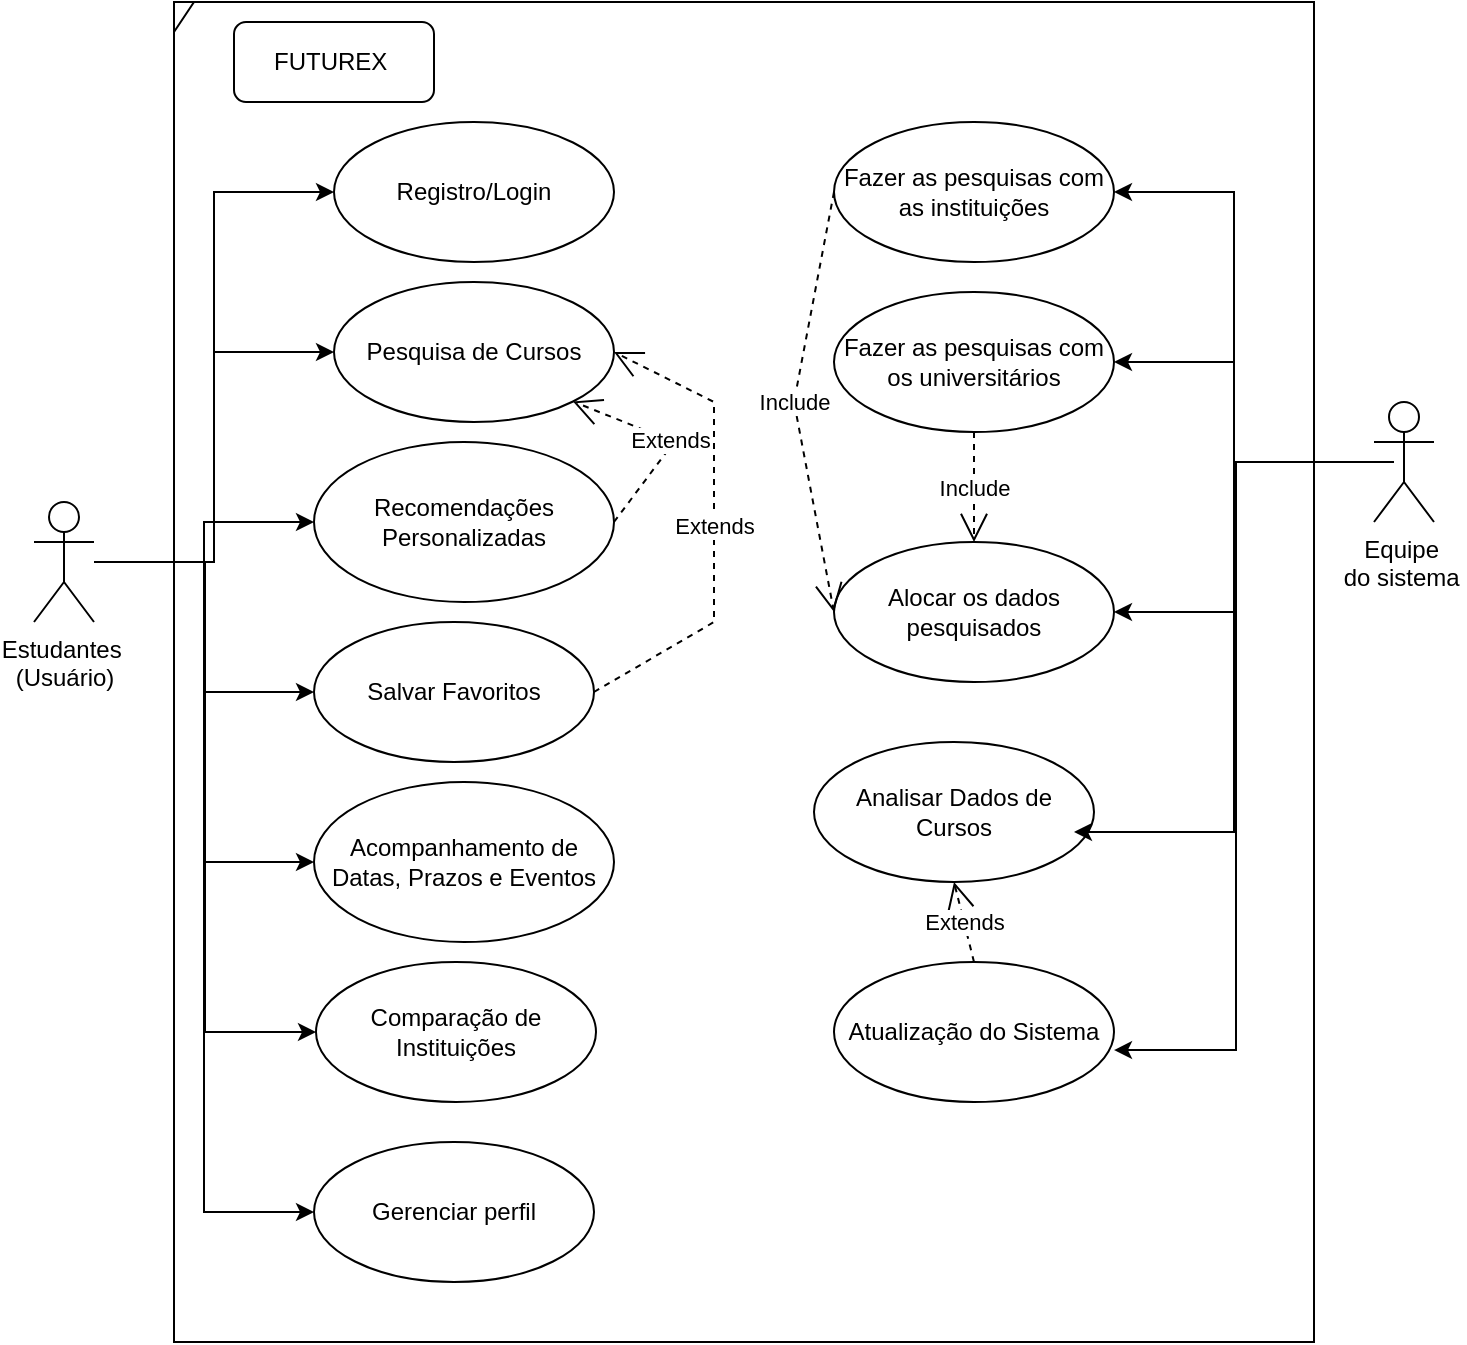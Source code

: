 <mxfile version="24.8.4">
  <diagram name="Página-1" id="-24_yZQOfbj3OQJfO07C">
    <mxGraphModel dx="833" dy="451" grid="1" gridSize="10" guides="1" tooltips="1" connect="1" arrows="1" fold="1" page="1" pageScale="1" pageWidth="827" pageHeight="1169" math="0" shadow="0">
      <root>
        <mxCell id="0" />
        <mxCell id="1" parent="0" />
        <mxCell id="6-74U6Mi0UwLJI_alVvZ-22" style="edgeStyle=orthogonalEdgeStyle;rounded=0;orthogonalLoop=1;jettySize=auto;html=1;entryX=0;entryY=0.5;entryDx=0;entryDy=0;" parent="1" source="6-74U6Mi0UwLJI_alVvZ-9" target="6-74U6Mi0UwLJI_alVvZ-13" edge="1">
          <mxGeometry relative="1" as="geometry" />
        </mxCell>
        <mxCell id="6-74U6Mi0UwLJI_alVvZ-23" style="edgeStyle=orthogonalEdgeStyle;rounded=0;orthogonalLoop=1;jettySize=auto;html=1;entryX=0;entryY=0.5;entryDx=0;entryDy=0;" parent="1" source="6-74U6Mi0UwLJI_alVvZ-9" target="6-74U6Mi0UwLJI_alVvZ-14" edge="1">
          <mxGeometry relative="1" as="geometry">
            <Array as="points">
              <mxPoint x="180" y="280" />
              <mxPoint x="180" y="175" />
            </Array>
          </mxGeometry>
        </mxCell>
        <mxCell id="6-74U6Mi0UwLJI_alVvZ-27" style="edgeStyle=orthogonalEdgeStyle;rounded=0;orthogonalLoop=1;jettySize=auto;html=1;entryX=0;entryY=0.5;entryDx=0;entryDy=0;" parent="1" source="6-74U6Mi0UwLJI_alVvZ-9" target="6-74U6Mi0UwLJI_alVvZ-15" edge="1">
          <mxGeometry relative="1" as="geometry" />
        </mxCell>
        <mxCell id="6-74U6Mi0UwLJI_alVvZ-28" style="edgeStyle=orthogonalEdgeStyle;rounded=0;orthogonalLoop=1;jettySize=auto;html=1;entryX=0;entryY=0.5;entryDx=0;entryDy=0;" parent="1" source="6-74U6Mi0UwLJI_alVvZ-9" target="6-74U6Mi0UwLJI_alVvZ-17" edge="1">
          <mxGeometry relative="1" as="geometry" />
        </mxCell>
        <mxCell id="6-74U6Mi0UwLJI_alVvZ-29" style="edgeStyle=orthogonalEdgeStyle;rounded=0;orthogonalLoop=1;jettySize=auto;html=1;entryX=0;entryY=0.5;entryDx=0;entryDy=0;" parent="1" source="6-74U6Mi0UwLJI_alVvZ-9" target="6-74U6Mi0UwLJI_alVvZ-18" edge="1">
          <mxGeometry relative="1" as="geometry" />
        </mxCell>
        <mxCell id="6-74U6Mi0UwLJI_alVvZ-30" style="edgeStyle=orthogonalEdgeStyle;rounded=0;orthogonalLoop=1;jettySize=auto;html=1;entryX=0;entryY=0.5;entryDx=0;entryDy=0;" parent="1" source="6-74U6Mi0UwLJI_alVvZ-9" target="6-74U6Mi0UwLJI_alVvZ-16" edge="1">
          <mxGeometry relative="1" as="geometry" />
        </mxCell>
        <mxCell id="6-74U6Mi0UwLJI_alVvZ-51" style="edgeStyle=orthogonalEdgeStyle;rounded=0;orthogonalLoop=1;jettySize=auto;html=1;entryX=0;entryY=0.5;entryDx=0;entryDy=0;" parent="1" source="6-74U6Mi0UwLJI_alVvZ-9" target="6-74U6Mi0UwLJI_alVvZ-50" edge="1">
          <mxGeometry relative="1" as="geometry" />
        </mxCell>
        <mxCell id="6-74U6Mi0UwLJI_alVvZ-9" value="Estudantes&amp;nbsp;&lt;div&gt;(Usuário)&lt;/div&gt;" style="shape=umlActor;verticalLabelPosition=bottom;verticalAlign=top;html=1;" parent="1" vertex="1">
          <mxGeometry x="90" y="250" width="30" height="60" as="geometry" />
        </mxCell>
        <mxCell id="6-74U6Mi0UwLJI_alVvZ-31" style="edgeStyle=orthogonalEdgeStyle;rounded=0;orthogonalLoop=1;jettySize=auto;html=1;entryX=1;entryY=0.5;entryDx=0;entryDy=0;" parent="1" source="6-74U6Mi0UwLJI_alVvZ-11" target="6-74U6Mi0UwLJI_alVvZ-24" edge="1">
          <mxGeometry relative="1" as="geometry">
            <Array as="points">
              <mxPoint x="690" y="230" />
              <mxPoint x="690" y="95" />
            </Array>
          </mxGeometry>
        </mxCell>
        <mxCell id="6-74U6Mi0UwLJI_alVvZ-32" style="edgeStyle=orthogonalEdgeStyle;rounded=0;orthogonalLoop=1;jettySize=auto;html=1;entryX=1;entryY=0.5;entryDx=0;entryDy=0;" parent="1" source="6-74U6Mi0UwLJI_alVvZ-11" target="6-74U6Mi0UwLJI_alVvZ-25" edge="1">
          <mxGeometry relative="1" as="geometry">
            <Array as="points">
              <mxPoint x="690" y="230" />
              <mxPoint x="690" y="180" />
            </Array>
          </mxGeometry>
        </mxCell>
        <mxCell id="6-74U6Mi0UwLJI_alVvZ-45" style="edgeStyle=orthogonalEdgeStyle;rounded=0;orthogonalLoop=1;jettySize=auto;html=1;entryX=1;entryY=0.5;entryDx=0;entryDy=0;" parent="1" source="6-74U6Mi0UwLJI_alVvZ-11" target="6-74U6Mi0UwLJI_alVvZ-26" edge="1">
          <mxGeometry relative="1" as="geometry">
            <Array as="points">
              <mxPoint x="690" y="230" />
              <mxPoint x="690" y="305" />
            </Array>
          </mxGeometry>
        </mxCell>
        <mxCell id="6-74U6Mi0UwLJI_alVvZ-11" value="Equipe&amp;nbsp;&lt;div&gt;do sistema&amp;nbsp;&lt;/div&gt;" style="shape=umlActor;verticalLabelPosition=bottom;verticalAlign=top;html=1;" parent="1" vertex="1">
          <mxGeometry x="760" y="200" width="30" height="60" as="geometry" />
        </mxCell>
        <mxCell id="6-74U6Mi0UwLJI_alVvZ-12" value="" style="shape=umlFrame;whiteSpace=wrap;html=1;pointerEvents=0;width=10;height=15;" parent="1" vertex="1">
          <mxGeometry x="160" width="570" height="670" as="geometry" />
        </mxCell>
        <mxCell id="6-74U6Mi0UwLJI_alVvZ-13" value="Registro/Login" style="ellipse;whiteSpace=wrap;html=1;" parent="1" vertex="1">
          <mxGeometry x="240" y="60" width="140" height="70" as="geometry" />
        </mxCell>
        <mxCell id="6-74U6Mi0UwLJI_alVvZ-14" value="Pesquisa de Cursos" style="ellipse;whiteSpace=wrap;html=1;" parent="1" vertex="1">
          <mxGeometry x="240" y="140" width="140" height="70" as="geometry" />
        </mxCell>
        <mxCell id="6-74U6Mi0UwLJI_alVvZ-15" value="Recomendações Personalizadas" style="ellipse;whiteSpace=wrap;html=1;" parent="1" vertex="1">
          <mxGeometry x="230" y="220" width="150" height="80" as="geometry" />
        </mxCell>
        <mxCell id="6-74U6Mi0UwLJI_alVvZ-16" value="&lt;div&gt;Comparação de Instituições&lt;/div&gt;" style="ellipse;whiteSpace=wrap;html=1;" parent="1" vertex="1">
          <mxGeometry x="231" y="480" width="140" height="70" as="geometry" />
        </mxCell>
        <mxCell id="6-74U6Mi0UwLJI_alVvZ-17" value="Salvar Favoritos" style="ellipse;whiteSpace=wrap;html=1;" parent="1" vertex="1">
          <mxGeometry x="230" y="310" width="140" height="70" as="geometry" />
        </mxCell>
        <mxCell id="6-74U6Mi0UwLJI_alVvZ-18" value="Acompanhamento de Datas, Prazos e Eventos" style="ellipse;whiteSpace=wrap;html=1;" parent="1" vertex="1">
          <mxGeometry x="230" y="390" width="150" height="80" as="geometry" />
        </mxCell>
        <mxCell id="6-74U6Mi0UwLJI_alVvZ-19" value="Analisar Dados de Cursos" style="ellipse;whiteSpace=wrap;html=1;" parent="1" vertex="1">
          <mxGeometry x="480" y="370" width="140" height="70" as="geometry" />
        </mxCell>
        <mxCell id="6-74U6Mi0UwLJI_alVvZ-20" value="Atualização do Sistema" style="ellipse;whiteSpace=wrap;html=1;" parent="1" vertex="1">
          <mxGeometry x="490" y="480" width="140" height="70" as="geometry" />
        </mxCell>
        <mxCell id="6-74U6Mi0UwLJI_alVvZ-24" value="Fazer as pesquisas com as instituições" style="ellipse;whiteSpace=wrap;html=1;" parent="1" vertex="1">
          <mxGeometry x="490" y="60" width="140" height="70" as="geometry" />
        </mxCell>
        <mxCell id="6-74U6Mi0UwLJI_alVvZ-25" value="Fazer as pesquisas com os universitários" style="ellipse;whiteSpace=wrap;html=1;" parent="1" vertex="1">
          <mxGeometry x="490" y="145" width="140" height="70" as="geometry" />
        </mxCell>
        <mxCell id="6-74U6Mi0UwLJI_alVvZ-26" value="Alocar os dados pesquisados" style="ellipse;whiteSpace=wrap;html=1;" parent="1" vertex="1">
          <mxGeometry x="490" y="270" width="140" height="70" as="geometry" />
        </mxCell>
        <mxCell id="6-74U6Mi0UwLJI_alVvZ-34" style="edgeStyle=orthogonalEdgeStyle;rounded=0;orthogonalLoop=1;jettySize=auto;html=1;entryX=1;entryY=0.5;entryDx=0;entryDy=0;" parent="1" edge="1">
          <mxGeometry relative="1" as="geometry">
            <mxPoint x="770" y="230" as="sourcePoint" />
            <mxPoint x="610.0" y="415" as="targetPoint" />
            <Array as="points">
              <mxPoint x="690" y="230" />
              <mxPoint x="690" y="415" />
            </Array>
          </mxGeometry>
        </mxCell>
        <mxCell id="6-74U6Mi0UwLJI_alVvZ-35" style="edgeStyle=orthogonalEdgeStyle;rounded=0;orthogonalLoop=1;jettySize=auto;html=1;entryX=0.993;entryY=0.629;entryDx=0;entryDy=0;entryPerimeter=0;" parent="1" edge="1">
          <mxGeometry relative="1" as="geometry">
            <mxPoint x="760.98" y="230.0" as="sourcePoint" />
            <mxPoint x="630" y="524.03" as="targetPoint" />
            <Array as="points">
              <mxPoint x="690.98" y="230" />
              <mxPoint x="690.98" y="524" />
            </Array>
          </mxGeometry>
        </mxCell>
        <mxCell id="6-74U6Mi0UwLJI_alVvZ-44" value="Extends" style="endArrow=open;endSize=12;dashed=1;html=1;rounded=0;entryX=0.5;entryY=1;entryDx=0;entryDy=0;exitX=0.5;exitY=0;exitDx=0;exitDy=0;" parent="1" source="6-74U6Mi0UwLJI_alVvZ-20" target="6-74U6Mi0UwLJI_alVvZ-19" edge="1">
          <mxGeometry width="160" relative="1" as="geometry">
            <mxPoint x="480" y="470" as="sourcePoint" />
            <mxPoint x="640" y="470" as="targetPoint" />
          </mxGeometry>
        </mxCell>
        <mxCell id="6-74U6Mi0UwLJI_alVvZ-46" value="FUTUREX&amp;nbsp;" style="rounded=1;whiteSpace=wrap;html=1;" parent="1" vertex="1">
          <mxGeometry x="190" y="10" width="100" height="40" as="geometry" />
        </mxCell>
        <mxCell id="6-74U6Mi0UwLJI_alVvZ-50" value="&lt;div&gt;Gerenciar perfil&lt;br&gt;&lt;/div&gt;" style="ellipse;whiteSpace=wrap;html=1;" parent="1" vertex="1">
          <mxGeometry x="230" y="570" width="140" height="70" as="geometry" />
        </mxCell>
        <mxCell id="X0R7aQbF6KXk2SqA_xjN-3" value="Extends" style="endArrow=open;endSize=12;dashed=1;html=1;rounded=0;entryX=1;entryY=1;entryDx=0;entryDy=0;exitX=1;exitY=0.5;exitDx=0;exitDy=0;" parent="1" source="6-74U6Mi0UwLJI_alVvZ-15" target="6-74U6Mi0UwLJI_alVvZ-14" edge="1">
          <mxGeometry width="160" relative="1" as="geometry">
            <mxPoint x="400" y="400" as="sourcePoint" />
            <mxPoint x="390" y="360" as="targetPoint" />
            <Array as="points">
              <mxPoint x="410" y="220" />
            </Array>
          </mxGeometry>
        </mxCell>
        <mxCell id="angYgyZ0eH-Yc4I0asLa-1" value="Extends" style="endArrow=open;endSize=12;dashed=1;html=1;rounded=0;entryX=1;entryY=0.5;entryDx=0;entryDy=0;exitX=1;exitY=0.5;exitDx=0;exitDy=0;" parent="1" source="6-74U6Mi0UwLJI_alVvZ-17" target="6-74U6Mi0UwLJI_alVvZ-14" edge="1">
          <mxGeometry width="160" relative="1" as="geometry">
            <mxPoint x="390" y="270" as="sourcePoint" />
            <mxPoint x="390" y="185" as="targetPoint" />
            <Array as="points">
              <mxPoint x="430" y="310" />
              <mxPoint x="430" y="200" />
            </Array>
          </mxGeometry>
        </mxCell>
        <mxCell id="JDN_BhiP_IkgaVof_V76-2" value="Include" style="endArrow=open;endSize=12;dashed=1;html=1;rounded=0;exitX=0.5;exitY=1;exitDx=0;exitDy=0;" edge="1" parent="1" source="6-74U6Mi0UwLJI_alVvZ-25" target="6-74U6Mi0UwLJI_alVvZ-26">
          <mxGeometry width="160" relative="1" as="geometry">
            <mxPoint x="440" y="430" as="sourcePoint" />
            <mxPoint x="430" y="390" as="targetPoint" />
          </mxGeometry>
        </mxCell>
        <mxCell id="JDN_BhiP_IkgaVof_V76-3" value="Include" style="endArrow=open;endSize=12;dashed=1;html=1;rounded=0;exitX=0;exitY=0.5;exitDx=0;exitDy=0;entryX=0;entryY=0.5;entryDx=0;entryDy=0;" edge="1" parent="1" source="6-74U6Mi0UwLJI_alVvZ-24" target="6-74U6Mi0UwLJI_alVvZ-26">
          <mxGeometry width="160" relative="1" as="geometry">
            <mxPoint x="460" y="370" as="sourcePoint" />
            <mxPoint x="460" y="425" as="targetPoint" />
            <Array as="points">
              <mxPoint x="470" y="200" />
            </Array>
          </mxGeometry>
        </mxCell>
      </root>
    </mxGraphModel>
  </diagram>
</mxfile>
